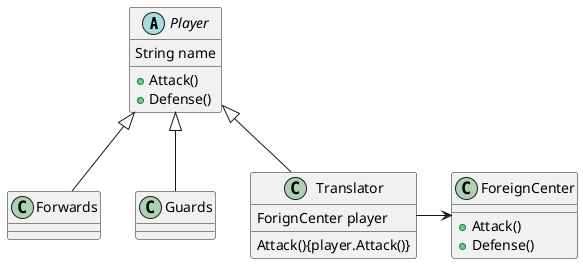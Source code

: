
@startuml
abstract class Player{
String name
+ Attack()
+Defense()
}
together {
class Guards
class Forwards
class Translator{
ForignCenter player
Attack(){player.Attack()}
}
class ForeignCenter{
+Attack()
+Defense()
}
Forwards--up|>Player
Guards--up|>Player
Translator--up|>Player
Translator--right>ForeignCenter
@enduml